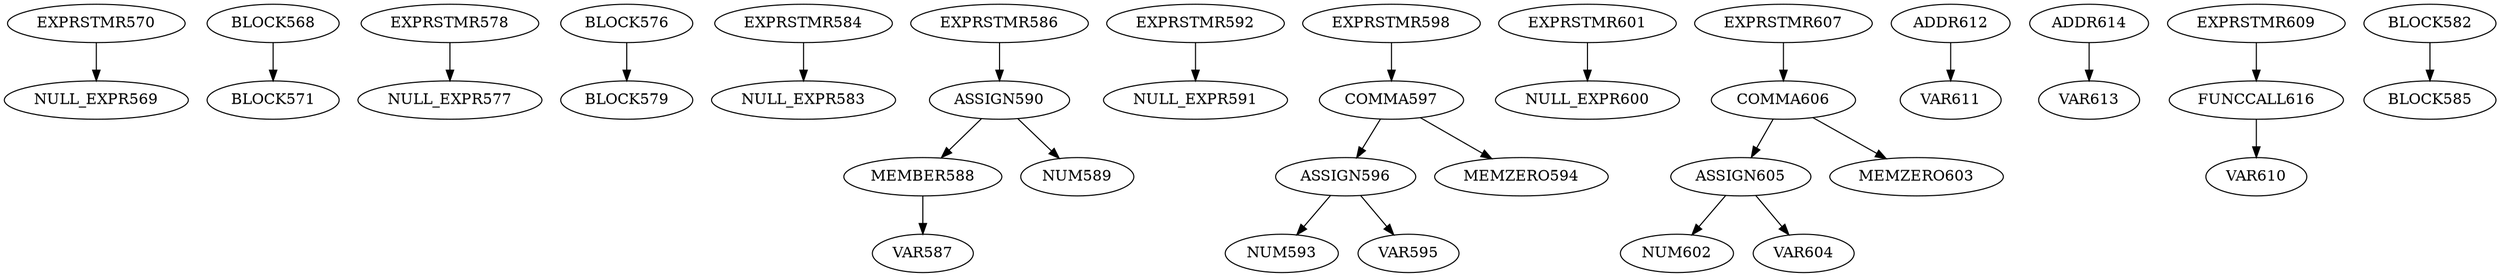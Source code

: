 digraph A { 
EXPRSTMR570 -> NULL_EXPR569
BLOCK568 -> BLOCK571
EXPRSTMR578 -> NULL_EXPR577
BLOCK576 -> BLOCK579
EXPRSTMR584 -> NULL_EXPR583
MEMBER588 -> VAR587
ASSIGN590 -> NUM589
ASSIGN590 -> MEMBER588
EXPRSTMR586 -> ASSIGN590
EXPRSTMR592 -> NULL_EXPR591
ASSIGN596 -> NUM593
ASSIGN596 -> VAR595
COMMA597 -> ASSIGN596
COMMA597 -> MEMZERO594
EXPRSTMR598 -> COMMA597
EXPRSTMR601 -> NULL_EXPR600
ASSIGN605 -> NUM602
ASSIGN605 -> VAR604
COMMA606 -> ASSIGN605
COMMA606 -> MEMZERO603
EXPRSTMR607 -> COMMA606
ADDR612 -> VAR611
ADDR614 -> VAR613
FUNCCALL616 -> VAR610
EXPRSTMR609 -> FUNCCALL616
BLOCK582 -> BLOCK585
}
